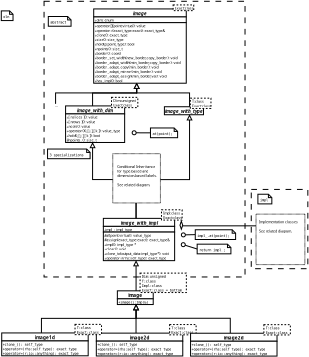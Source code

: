 <?xml version="1.0" encoding="UTF-8"?>
<dia:diagram xmlns:dia="http://www.lysator.liu.se/~alla/dia/"><dia:layer name="Background" visible="true"><dia:object type="Standard - Box" version="0" id="O0"><dia:attribute name="obj_pos"><dia:point val="18.565,26.949"/></dia:attribute><dia:attribute name="obj_bb"><dia:rectangle val="18.515,26.899;28.516,40.871"/></dia:attribute><dia:attribute name="elem_corner"><dia:point val="18.565,26.949"/></dia:attribute><dia:attribute name="elem_width"><dia:real val="9.902"/></dia:attribute><dia:attribute name="elem_height"><dia:real val="13.872"/></dia:attribute><dia:attribute name="show_background"><dia:boolean val="true"/></dia:attribute><dia:attribute name="line_style"><dia:enum val="1"/></dia:attribute></dia:object><dia:object type="Standard - Box" version="0" id="O1"><dia:attribute name="obj_pos"><dia:point val="-17.699,-5.979"/></dia:attribute><dia:attribute name="obj_bb"><dia:rectangle val="-17.749,-6.029;17.524,42.321"/></dia:attribute><dia:attribute name="elem_corner"><dia:point val="-17.699,-5.979"/></dia:attribute><dia:attribute name="elem_width"><dia:real val="35.173"/></dia:attribute><dia:attribute name="elem_height"><dia:real val="48.25"/></dia:attribute><dia:attribute name="show_background"><dia:boolean val="true"/></dia:attribute><dia:attribute name="line_style"><dia:enum val="1"/></dia:attribute></dia:object><dia:object type="UML - Class" version="0" id="O2"><dia:attribute name="obj_pos"><dia:point val="-7.32,32.013"/></dia:attribute><dia:attribute name="obj_bb"><dia:rectangle val="-7.37,30.463;7.98,39.463"/></dia:attribute><dia:attribute name="elem_corner"><dia:point val="-7.32,32.013"/></dia:attribute><dia:attribute name="elem_width"><dia:real val="13.65"/></dia:attribute><dia:attribute name="elem_height"><dia:real val="7.4"/></dia:attribute><dia:attribute name="name"><dia:string>#image_with_impl#</dia:string></dia:attribute><dia:attribute name="stereotype"><dia:string>##</dia:string></dia:attribute><dia:attribute name="comment"><dia:string>##</dia:string></dia:attribute><dia:attribute name="abstract"><dia:boolean val="true"/></dia:attribute><dia:attribute name="suppress_attributes"><dia:boolean val="false"/></dia:attribute><dia:attribute name="suppress_operations"><dia:boolean val="false"/></dia:attribute><dia:attribute name="visible_attributes"><dia:boolean val="true"/></dia:attribute><dia:attribute name="visible_operations"><dia:boolean val="true"/></dia:attribute><dia:attribute name="visible_comments"><dia:boolean val="false"/></dia:attribute><dia:attribute name="foreground_color"><dia:color val="#000000"/></dia:attribute><dia:attribute name="background_color"><dia:color val="#ffffff"/></dia:attribute><dia:attribute name="normal_font"><dia:font family="sans" style="0" name="Courier"/></dia:attribute><dia:attribute name="abstract_font"><dia:font family="sans" style="8" name="Courier"/></dia:attribute><dia:attribute name="polymorphic_font"><dia:font family="sans" style="8" name="Courier"/></dia:attribute><dia:attribute name="classname_font"><dia:font family="sans" style="80" name="Courier"/></dia:attribute><dia:attribute name="abstract_classname_font"><dia:font family="sans" style="88" name="Courier"/></dia:attribute><dia:attribute name="comment_font"><dia:font family="sans" style="8" name="Courier"/></dia:attribute><dia:attribute name="font_height"><dia:real val="0.8"/></dia:attribute><dia:attribute name="polymorphic_font_height"><dia:real val="0.8"/></dia:attribute><dia:attribute name="abstract_font_height"><dia:real val="0.8"/></dia:attribute><dia:attribute name="classname_font_height"><dia:real val="1"/></dia:attribute><dia:attribute name="abstract_classname_font_height"><dia:real val="1"/></dia:attribute><dia:attribute name="comment_font_height"><dia:real val="1"/></dia:attribute><dia:attribute name="attributes"><dia:composite type="umlattribute"><dia:attribute name="name"><dia:string>#impl_#</dia:string></dia:attribute><dia:attribute name="type"><dia:string>#impl_type#</dia:string></dia:attribute><dia:attribute name="value"><dia:string>##</dia:string></dia:attribute><dia:attribute name="comment"><dia:string>##</dia:string></dia:attribute><dia:attribute name="visibility"><dia:enum val="1"/></dia:attribute><dia:attribute name="abstract"><dia:boolean val="false"/></dia:attribute><dia:attribute name="class_scope"><dia:boolean val="false"/></dia:attribute></dia:composite></dia:attribute><dia:attribute name="operations"><dia:composite type="umloperation"><dia:attribute name="name"><dia:string>#at#</dia:string></dia:attribute><dia:attribute name="stereotype"><dia:string>##</dia:string></dia:attribute><dia:attribute name="type"><dia:string>#value_type#</dia:string></dia:attribute><dia:attribute name="visibility"><dia:enum val="2"/></dia:attribute><dia:attribute name="comment"><dia:string>##</dia:string></dia:attribute><dia:attribute name="abstract"><dia:boolean val="false"/></dia:attribute><dia:attribute name="inheritance_type"><dia:enum val="2"/></dia:attribute><dia:attribute name="query"><dia:boolean val="false"/></dia:attribute><dia:attribute name="class_scope"><dia:boolean val="false"/></dia:attribute><dia:attribute name="parameters"><dia:composite type="umlparameter"><dia:attribute name="name"><dia:string>#point#</dia:string></dia:attribute><dia:attribute name="type"><dia:string>#virtual#</dia:string></dia:attribute><dia:attribute name="value"><dia:string>##</dia:string></dia:attribute><dia:attribute name="comment"><dia:string>##</dia:string></dia:attribute><dia:attribute name="kind"><dia:enum val="0"/></dia:attribute></dia:composite></dia:attribute></dia:composite><dia:composite type="umloperation"><dia:attribute name="name"><dia:string>#assign#</dia:string></dia:attribute><dia:attribute name="stereotype"><dia:string>##</dia:string></dia:attribute><dia:attribute name="type"><dia:string>#exact_type&amp;#</dia:string></dia:attribute><dia:attribute name="visibility"><dia:enum val="2"/></dia:attribute><dia:attribute name="comment"><dia:string>##</dia:string></dia:attribute><dia:attribute name="abstract"><dia:boolean val="false"/></dia:attribute><dia:attribute name="inheritance_type"><dia:enum val="2"/></dia:attribute><dia:attribute name="query"><dia:boolean val="false"/></dia:attribute><dia:attribute name="class_scope"><dia:boolean val="false"/></dia:attribute><dia:attribute name="parameters"><dia:composite type="umlparameter"><dia:attribute name="name"><dia:string>#exact_type#</dia:string></dia:attribute><dia:attribute name="type"><dia:string>#exact#</dia:string></dia:attribute><dia:attribute name="value"><dia:string>##</dia:string></dia:attribute><dia:attribute name="comment"><dia:string>##</dia:string></dia:attribute><dia:attribute name="kind"><dia:enum val="0"/></dia:attribute></dia:composite></dia:attribute></dia:composite><dia:composite type="umloperation"><dia:attribute name="name"><dia:string>#impl#</dia:string></dia:attribute><dia:attribute name="stereotype"><dia:string>##</dia:string></dia:attribute><dia:attribute name="type"><dia:string>#impl_type *#</dia:string></dia:attribute><dia:attribute name="visibility"><dia:enum val="0"/></dia:attribute><dia:attribute name="comment"><dia:string>##</dia:string></dia:attribute><dia:attribute name="abstract"><dia:boolean val="false"/></dia:attribute><dia:attribute name="inheritance_type"><dia:enum val="2"/></dia:attribute><dia:attribute name="query"><dia:boolean val="false"/></dia:attribute><dia:attribute name="class_scope"><dia:boolean val="false"/></dia:attribute><dia:attribute name="parameters"/></dia:composite><dia:composite type="umloperation"><dia:attribute name="name"><dia:string>#clear#</dia:string></dia:attribute><dia:attribute name="stereotype"><dia:string>##</dia:string></dia:attribute><dia:attribute name="type"><dia:string>#void#</dia:string></dia:attribute><dia:attribute name="visibility"><dia:enum val="0"/></dia:attribute><dia:attribute name="comment"><dia:string>##</dia:string></dia:attribute><dia:attribute name="abstract"><dia:boolean val="false"/></dia:attribute><dia:attribute name="inheritance_type"><dia:enum val="2"/></dia:attribute><dia:attribute name="query"><dia:boolean val="false"/></dia:attribute><dia:attribute name="class_scope"><dia:boolean val="false"/></dia:attribute><dia:attribute name="parameters"/></dia:composite><dia:composite type="umloperation"><dia:attribute name="name"><dia:string>#clone_to#</dia:string></dia:attribute><dia:attribute name="stereotype"><dia:string>##</dia:string></dia:attribute><dia:attribute name="type"><dia:string>#void#</dia:string></dia:attribute><dia:attribute name="visibility"><dia:enum val="0"/></dia:attribute><dia:attribute name="comment"><dia:string>##</dia:string></dia:attribute><dia:attribute name="abstract"><dia:boolean val="false"/></dia:attribute><dia:attribute name="inheritance_type"><dia:enum val="2"/></dia:attribute><dia:attribute name="query"><dia:boolean val="false"/></dia:attribute><dia:attribute name="class_scope"><dia:boolean val="false"/></dia:attribute><dia:attribute name="parameters"><dia:composite type="umlparameter"><dia:attribute name="name"><dia:string>#output_data#</dia:string></dia:attribute><dia:attribute name="type"><dia:string>#impl_type*#</dia:string></dia:attribute><dia:attribute name="value"><dia:string>##</dia:string></dia:attribute><dia:attribute name="comment"><dia:string>##</dia:string></dia:attribute><dia:attribute name="kind"><dia:enum val="0"/></dia:attribute></dia:composite></dia:attribute></dia:composite><dia:composite type="umloperation"><dia:attribute name="name"><dia:string>#operator=#</dia:string></dia:attribute><dia:attribute name="stereotype"><dia:string>##</dia:string></dia:attribute><dia:attribute name="type"><dia:string>#exact_type#</dia:string></dia:attribute><dia:attribute name="visibility"><dia:enum val="0"/></dia:attribute><dia:attribute name="comment"><dia:string>##</dia:string></dia:attribute><dia:attribute name="abstract"><dia:boolean val="false"/></dia:attribute><dia:attribute name="inheritance_type"><dia:enum val="2"/></dia:attribute><dia:attribute name="query"><dia:boolean val="false"/></dia:attribute><dia:attribute name="class_scope"><dia:boolean val="false"/></dia:attribute><dia:attribute name="parameters"><dia:composite type="umlparameter"><dia:attribute name="name"><dia:string>#rhs#</dia:string></dia:attribute><dia:attribute name="type"><dia:string>#self_type#</dia:string></dia:attribute><dia:attribute name="value"><dia:string>##</dia:string></dia:attribute><dia:attribute name="comment"><dia:string>##</dia:string></dia:attribute><dia:attribute name="kind"><dia:enum val="0"/></dia:attribute></dia:composite></dia:attribute></dia:composite></dia:attribute><dia:attribute name="template"><dia:boolean val="true"/></dia:attribute><dia:attribute name="templates"><dia:composite type="umlformalparameter"><dia:attribute name="name"><dia:string>#Impl#</dia:string></dia:attribute><dia:attribute name="type"><dia:string>#class#</dia:string></dia:attribute></dia:composite><dia:composite type="umlformalparameter"><dia:attribute name="name"><dia:string>#Exact#</dia:string></dia:attribute><dia:attribute name="type"><dia:string>#class#</dia:string></dia:attribute></dia:composite></dia:attribute></dia:object><dia:object type="UML - Class" version="0" id="O3"><dia:attribute name="obj_pos"><dia:point val="-13.931,12.332"/></dia:attribute><dia:attribute name="obj_bb"><dia:rectangle val="-13.981,10.782;0.169,18.782"/></dia:attribute><dia:attribute name="elem_corner"><dia:point val="-13.931,12.332"/></dia:attribute><dia:attribute name="elem_width"><dia:real val="11.65"/></dia:attribute><dia:attribute name="elem_height"><dia:real val="6.4"/></dia:attribute><dia:attribute name="name"><dia:string>#image_with_dim#</dia:string></dia:attribute><dia:attribute name="stereotype"><dia:string>##</dia:string></dia:attribute><dia:attribute name="comment"><dia:string>##</dia:string></dia:attribute><dia:attribute name="abstract"><dia:boolean val="true"/></dia:attribute><dia:attribute name="suppress_attributes"><dia:boolean val="false"/></dia:attribute><dia:attribute name="suppress_operations"><dia:boolean val="false"/></dia:attribute><dia:attribute name="visible_attributes"><dia:boolean val="false"/></dia:attribute><dia:attribute name="visible_operations"><dia:boolean val="true"/></dia:attribute><dia:attribute name="visible_comments"><dia:boolean val="false"/></dia:attribute><dia:attribute name="foreground_color"><dia:color val="#000000"/></dia:attribute><dia:attribute name="background_color"><dia:color val="#ffffff"/></dia:attribute><dia:attribute name="normal_font"><dia:font family="sans" style="0" name="Courier"/></dia:attribute><dia:attribute name="abstract_font"><dia:font family="sans" style="0" name="Courier"/></dia:attribute><dia:attribute name="polymorphic_font"><dia:font family="sans" style="0" name="Courier"/></dia:attribute><dia:attribute name="classname_font"><dia:font family="sans" style="80" name="Courier"/></dia:attribute><dia:attribute name="abstract_classname_font"><dia:font family="sans" style="88" name="Courier"/></dia:attribute><dia:attribute name="comment_font"><dia:font family="sans" style="8" name="Courier"/></dia:attribute><dia:attribute name="font_height"><dia:real val="0.8"/></dia:attribute><dia:attribute name="polymorphic_font_height"><dia:real val="0.8"/></dia:attribute><dia:attribute name="abstract_font_height"><dia:real val="0.8"/></dia:attribute><dia:attribute name="classname_font_height"><dia:real val="1"/></dia:attribute><dia:attribute name="abstract_classname_font_height"><dia:real val="1"/></dia:attribute><dia:attribute name="comment_font_height"><dia:real val="1"/></dia:attribute><dia:attribute name="attributes"/><dia:attribute name="operations"><dia:composite type="umloperation"><dia:attribute name="name"><dia:string>#[ nslices ]#</dia:string></dia:attribute><dia:attribute name="stereotype"><dia:string>##</dia:string></dia:attribute><dia:attribute name="type"><dia:string>#value#</dia:string></dia:attribute><dia:attribute name="visibility"><dia:enum val="0"/></dia:attribute><dia:attribute name="comment"><dia:string>##</dia:string></dia:attribute><dia:attribute name="abstract"><dia:boolean val="false"/></dia:attribute><dia:attribute name="inheritance_type"><dia:enum val="2"/></dia:attribute><dia:attribute name="query"><dia:boolean val="false"/></dia:attribute><dia:attribute name="class_scope"><dia:boolean val="false"/></dia:attribute><dia:attribute name="parameters"/></dia:composite><dia:composite type="umloperation"><dia:attribute name="name"><dia:string>#[ nrows ]#</dia:string></dia:attribute><dia:attribute name="stereotype"><dia:string>##</dia:string></dia:attribute><dia:attribute name="type"><dia:string>#value#</dia:string></dia:attribute><dia:attribute name="visibility"><dia:enum val="0"/></dia:attribute><dia:attribute name="comment"><dia:string>##</dia:string></dia:attribute><dia:attribute name="abstract"><dia:boolean val="false"/></dia:attribute><dia:attribute name="inheritance_type"><dia:enum val="2"/></dia:attribute><dia:attribute name="query"><dia:boolean val="false"/></dia:attribute><dia:attribute name="class_scope"><dia:boolean val="false"/></dia:attribute><dia:attribute name="parameters"/></dia:composite><dia:composite type="umloperation"><dia:attribute name="name"><dia:string>#ncols#</dia:string></dia:attribute><dia:attribute name="stereotype"><dia:string>##</dia:string></dia:attribute><dia:attribute name="type"><dia:string>#value#</dia:string></dia:attribute><dia:attribute name="visibility"><dia:enum val="0"/></dia:attribute><dia:attribute name="comment"><dia:string>##</dia:string></dia:attribute><dia:attribute name="abstract"><dia:boolean val="false"/></dia:attribute><dia:attribute name="inheritance_type"><dia:enum val="2"/></dia:attribute><dia:attribute name="query"><dia:boolean val="false"/></dia:attribute><dia:attribute name="class_scope"><dia:boolean val="false"/></dia:attribute><dia:attribute name="parameters"/></dia:composite><dia:composite type="umloperation"><dia:attribute name="name"><dia:string>#operator()#</dia:string></dia:attribute><dia:attribute name="stereotype"><dia:string>##</dia:string></dia:attribute><dia:attribute name="type"><dia:string>#value_type#</dia:string></dia:attribute><dia:attribute name="visibility"><dia:enum val="0"/></dia:attribute><dia:attribute name="comment"><dia:string>##</dia:string></dia:attribute><dia:attribute name="abstract"><dia:boolean val="false"/></dia:attribute><dia:attribute name="inheritance_type"><dia:enum val="2"/></dia:attribute><dia:attribute name="query"><dia:boolean val="false"/></dia:attribute><dia:attribute name="class_scope"><dia:boolean val="false"/></dia:attribute><dia:attribute name="parameters"><dia:composite type="umlparameter"><dia:attribute name="name"><dia:string>#i#</dia:string></dia:attribute><dia:attribute name="type"><dia:string>##</dia:string></dia:attribute><dia:attribute name="value"><dia:string>##</dia:string></dia:attribute><dia:attribute name="comment"><dia:string>##</dia:string></dia:attribute><dia:attribute name="kind"><dia:enum val="0"/></dia:attribute></dia:composite><dia:composite type="umlparameter"><dia:attribute name="name"><dia:string>#[ j ]#</dia:string></dia:attribute><dia:attribute name="type"><dia:string>##</dia:string></dia:attribute><dia:attribute name="value"><dia:string>##</dia:string></dia:attribute><dia:attribute name="comment"><dia:string>##</dia:string></dia:attribute><dia:attribute name="kind"><dia:enum val="0"/></dia:attribute></dia:composite><dia:composite type="umlparameter"><dia:attribute name="name"><dia:string>#[ k ]#</dia:string></dia:attribute><dia:attribute name="type"><dia:string>##</dia:string></dia:attribute><dia:attribute name="value"><dia:string>##</dia:string></dia:attribute><dia:attribute name="comment"><dia:string>##</dia:string></dia:attribute><dia:attribute name="kind"><dia:enum val="0"/></dia:attribute></dia:composite></dia:attribute></dia:composite><dia:composite type="umloperation"><dia:attribute name="name"><dia:string>#hold#</dia:string></dia:attribute><dia:attribute name="stereotype"><dia:string>##</dia:string></dia:attribute><dia:attribute name="type"><dia:string>#bool#</dia:string></dia:attribute><dia:attribute name="visibility"><dia:enum val="0"/></dia:attribute><dia:attribute name="comment"><dia:string>##</dia:string></dia:attribute><dia:attribute name="abstract"><dia:boolean val="false"/></dia:attribute><dia:attribute name="inheritance_type"><dia:enum val="2"/></dia:attribute><dia:attribute name="query"><dia:boolean val="false"/></dia:attribute><dia:attribute name="class_scope"><dia:boolean val="false"/></dia:attribute><dia:attribute name="parameters"><dia:composite type="umlparameter"><dia:attribute name="name"><dia:string>#i#</dia:string></dia:attribute><dia:attribute name="type"><dia:string>##</dia:string></dia:attribute><dia:attribute name="value"><dia:string>##</dia:string></dia:attribute><dia:attribute name="comment"><dia:string>##</dia:string></dia:attribute><dia:attribute name="kind"><dia:enum val="0"/></dia:attribute></dia:composite><dia:composite type="umlparameter"><dia:attribute name="name"><dia:string>#[ j ]#</dia:string></dia:attribute><dia:attribute name="type"><dia:string>##</dia:string></dia:attribute><dia:attribute name="value"><dia:string>##</dia:string></dia:attribute><dia:attribute name="comment"><dia:string>##</dia:string></dia:attribute><dia:attribute name="kind"><dia:enum val="0"/></dia:attribute></dia:composite><dia:composite type="umlparameter"><dia:attribute name="name"><dia:string>#[ k ]#</dia:string></dia:attribute><dia:attribute name="type"><dia:string>##</dia:string></dia:attribute><dia:attribute name="value"><dia:string>##</dia:string></dia:attribute><dia:attribute name="comment"><dia:string>##</dia:string></dia:attribute><dia:attribute name="kind"><dia:enum val="0"/></dia:attribute></dia:composite></dia:attribute></dia:composite><dia:composite type="umloperation"><dia:attribute name="name"><dia:string>#npoints_#</dia:string></dia:attribute><dia:attribute name="stereotype"><dia:string>##</dia:string></dia:attribute><dia:attribute name="type"><dia:string>#size_t#</dia:string></dia:attribute><dia:attribute name="visibility"><dia:enum val="2"/></dia:attribute><dia:attribute name="comment"><dia:string>##</dia:string></dia:attribute><dia:attribute name="abstract"><dia:boolean val="false"/></dia:attribute><dia:attribute name="inheritance_type"><dia:enum val="2"/></dia:attribute><dia:attribute name="query"><dia:boolean val="false"/></dia:attribute><dia:attribute name="class_scope"><dia:boolean val="false"/></dia:attribute><dia:attribute name="parameters"/></dia:composite></dia:attribute><dia:attribute name="template"><dia:boolean val="true"/></dia:attribute><dia:attribute name="templates"><dia:composite type="umlformalparameter"><dia:attribute name="name"><dia:string>#Dim#</dia:string></dia:attribute><dia:attribute name="type"><dia:string>#unsigned#</dia:string></dia:attribute></dia:composite><dia:composite type="umlformalparameter"><dia:attribute name="name"><dia:string>#Exact#</dia:string></dia:attribute><dia:attribute name="type"><dia:string>#class#</dia:string></dia:attribute></dia:composite></dia:attribute></dia:object><dia:object type="UML - Association" version="0" id="O4"><dia:attribute name="obj_pos"><dia:point val="20.863,33.501"/></dia:attribute><dia:attribute name="obj_bb"><dia:rectangle val="5.58,30.913;20.913,34.663"/></dia:attribute><dia:attribute name="orth_points"><dia:point val="20.863,33.501"/><dia:point val="20.863,33.321"/><dia:point val="6.33,33.321"/><dia:point val="6.33,33.913"/></dia:attribute><dia:attribute name="orth_orient"><dia:enum val="1"/><dia:enum val="0"/><dia:enum val="1"/></dia:attribute><dia:attribute name="name"><dia:string>##</dia:string></dia:attribute><dia:attribute name="direction"><dia:enum val="0"/></dia:attribute><dia:attribute name="ends"><dia:composite><dia:attribute name="role"><dia:string>##</dia:string></dia:attribute><dia:attribute name="multiplicity"><dia:string>##</dia:string></dia:attribute><dia:attribute name="arrow"><dia:boolean val="false"/></dia:attribute><dia:attribute name="aggregate"><dia:enum val="0"/></dia:attribute></dia:composite><dia:composite><dia:attribute name="role"><dia:string>##</dia:string></dia:attribute><dia:attribute name="multiplicity"><dia:string>##</dia:string></dia:attribute><dia:attribute name="arrow"><dia:boolean val="false"/></dia:attribute><dia:attribute name="aggregate"><dia:enum val="1"/></dia:attribute></dia:composite></dia:attribute><dia:connections><dia:connection handle="1" to="O2" connection="9"/></dia:connections></dia:object><dia:object type="UML - Generalization" version="0" id="O5"><dia:attribute name="obj_pos"><dia:point val="-1.485,8.359"/></dia:attribute><dia:attribute name="obj_bb"><dia:rectangle val="-9.256,8.309;-0.635,12.382"/></dia:attribute><dia:attribute name="orth_points"><dia:point val="-1.485,8.359"/><dia:point val="-1.485,10.071"/><dia:point val="-9.206,10.071"/><dia:point val="-9.206,12.332"/></dia:attribute><dia:attribute name="orth_orient"><dia:enum val="1"/><dia:enum val="0"/><dia:enum val="1"/></dia:attribute><dia:attribute name="name"><dia:string>##</dia:string></dia:attribute><dia:attribute name="stereotype"><dia:string>##</dia:string></dia:attribute><dia:connections><dia:connection handle="0" to="O15" connection="6"/><dia:connection handle="1" to="O3" connection="1"/></dia:connections></dia:object><dia:object type="UML - Implements" version="0" id="O6"><dia:attribute name="obj_pos"><dia:point val="8.766,34.859"/></dia:attribute><dia:attribute name="obj_bb"><dia:rectangle val="6.03,34.313;8.817,35.314"/></dia:attribute><dia:attribute name="conn_endpoints"><dia:point val="8.766,34.859"/><dia:point val="6.33,34.913"/></dia:attribute><dia:attribute name="text"><dia:string>##</dia:string></dia:attribute><dia:attribute name="text_pos"><dia:point val="6.03,34.913"/></dia:attribute><dia:attribute name="diameter"><dia:real val="0.7"/></dia:attribute><dia:connections><dia:connection handle="0" to="O7" connection="3"/><dia:connection handle="1" to="O2" connection="11"/></dia:connections></dia:object><dia:object type="UML - Note" version="0" id="O7"><dia:attribute name="obj_pos"><dia:point val="8.766,34.009"/></dia:attribute><dia:attribute name="obj_bb"><dia:rectangle val="8.716,33.959;15.316,35.759"/></dia:attribute><dia:attribute name="elem_corner"><dia:point val="8.766,34.009"/></dia:attribute><dia:attribute name="elem_width"><dia:real val="6.5"/></dia:attribute><dia:attribute name="elem_height"><dia:real val="1.7"/></dia:attribute><dia:attribute name="text"><dia:composite type="text"><dia:attribute name="string"><dia:string>#impl_.at(point);#</dia:string></dia:attribute><dia:attribute name="font"><dia:font family="monospace" style="0" name="Courier"/></dia:attribute><dia:attribute name="height"><dia:real val="0.8"/></dia:attribute><dia:attribute name="pos"><dia:point val="9.116,35.259"/></dia:attribute><dia:attribute name="color"><dia:color val="#000000"/></dia:attribute><dia:attribute name="alignment"><dia:enum val="0"/></dia:attribute></dia:composite></dia:attribute></dia:object><dia:object type="UML - Implements" version="0" id="O8"><dia:attribute name="obj_pos"><dia:point val="9.098,37.375"/></dia:attribute><dia:attribute name="obj_bb"><dia:rectangle val="6.163,35.613;9.161,37.438"/></dia:attribute><dia:attribute name="conn_endpoints"><dia:point val="9.098,37.375"/><dia:point val="6.33,36.513"/></dia:attribute><dia:attribute name="text"><dia:string>##</dia:string></dia:attribute><dia:attribute name="text_pos"><dia:point val="6.33,36.213"/></dia:attribute><dia:attribute name="diameter"><dia:real val="0.7"/></dia:attribute><dia:connections><dia:connection handle="0" to="O9" connection="3"/><dia:connection handle="1" to="O2" connection="15"/></dia:connections></dia:object><dia:object type="UML - Note" version="0" id="O9"><dia:attribute name="obj_pos"><dia:point val="9.098,36.525"/></dia:attribute><dia:attribute name="obj_bb"><dia:rectangle val="9.048,36.475;14.598,38.275"/></dia:attribute><dia:attribute name="elem_corner"><dia:point val="9.098,36.525"/></dia:attribute><dia:attribute name="elem_width"><dia:real val="5.45"/></dia:attribute><dia:attribute name="elem_height"><dia:real val="1.7"/></dia:attribute><dia:attribute name="text"><dia:composite type="text"><dia:attribute name="string"><dia:string>#return impl_;#</dia:string></dia:attribute><dia:attribute name="font"><dia:font family="monospace" style="0" name="Courier"/></dia:attribute><dia:attribute name="height"><dia:real val="0.8"/></dia:attribute><dia:attribute name="pos"><dia:point val="9.448,37.775"/></dia:attribute><dia:attribute name="color"><dia:color val="#000000"/></dia:attribute><dia:attribute name="alignment"><dia:enum val="0"/></dia:attribute></dia:composite></dia:attribute></dia:object><dia:object type="UML - Note" version="0" id="O10"><dia:attribute name="obj_pos"><dia:point val="-16.954,-3.317"/></dia:attribute><dia:attribute name="obj_bb"><dia:rectangle val="-17.004,-3.367;-13.204,-1.567"/></dia:attribute><dia:attribute name="elem_corner"><dia:point val="-16.954,-3.317"/></dia:attribute><dia:attribute name="elem_width"><dia:real val="3.7"/></dia:attribute><dia:attribute name="elem_height"><dia:real val="1.7"/></dia:attribute><dia:attribute name="text"><dia:composite type="text"><dia:attribute name="string"><dia:string>#abstract#</dia:string></dia:attribute><dia:attribute name="font"><dia:font family="monospace" style="0" name="Courier"/></dia:attribute><dia:attribute name="height"><dia:real val="0.8"/></dia:attribute><dia:attribute name="pos"><dia:point val="-16.604,-2.067"/></dia:attribute><dia:attribute name="color"><dia:color val="#000000"/></dia:attribute><dia:attribute name="alignment"><dia:enum val="0"/></dia:attribute></dia:composite></dia:attribute></dia:object><dia:object type="UML - Note" version="0" id="O11"><dia:attribute name="obj_pos"><dia:point val="-25.184,-4.301"/></dia:attribute><dia:attribute name="obj_bb"><dia:rectangle val="-25.234,-4.351;-23.184,-2.551"/></dia:attribute><dia:attribute name="elem_corner"><dia:point val="-25.184,-4.301"/></dia:attribute><dia:attribute name="elem_width"><dia:real val="1.95"/></dia:attribute><dia:attribute name="elem_height"><dia:real val="1.7"/></dia:attribute><dia:attribute name="text"><dia:composite type="text"><dia:attribute name="string"><dia:string>#oln#</dia:string></dia:attribute><dia:attribute name="font"><dia:font family="monospace" style="0" name="Courier"/></dia:attribute><dia:attribute name="height"><dia:real val="0.8"/></dia:attribute><dia:attribute name="pos"><dia:point val="-24.834,-3.051"/></dia:attribute><dia:attribute name="color"><dia:color val="#000000"/></dia:attribute><dia:attribute name="alignment"><dia:enum val="0"/></dia:attribute></dia:composite></dia:attribute></dia:object><dia:object type="UML - Note" version="0" id="O12"><dia:attribute name="obj_pos"><dia:point val="19.727,27.785"/></dia:attribute><dia:attribute name="obj_bb"><dia:rectangle val="19.677,27.735;22.077,29.535"/></dia:attribute><dia:attribute name="elem_corner"><dia:point val="19.727,27.785"/></dia:attribute><dia:attribute name="elem_width"><dia:real val="2.3"/></dia:attribute><dia:attribute name="elem_height"><dia:real val="1.7"/></dia:attribute><dia:attribute name="text"><dia:composite type="text"><dia:attribute name="string"><dia:string>#impl#</dia:string></dia:attribute><dia:attribute name="font"><dia:font family="monospace" style="0" name="Courier"/></dia:attribute><dia:attribute name="height"><dia:real val="0.8"/></dia:attribute><dia:attribute name="pos"><dia:point val="20.077,29.035"/></dia:attribute><dia:attribute name="color"><dia:color val="#000000"/></dia:attribute><dia:attribute name="alignment"><dia:enum val="0"/></dia:attribute></dia:composite></dia:attribute></dia:object><dia:object type="UML - Generalization" version="0" id="O13"><dia:attribute name="obj_pos"><dia:point val="-1.485,8.359"/></dia:attribute><dia:attribute name="obj_bb"><dia:rectangle val="-15.732,8.309;-0.635,12.021"/></dia:attribute><dia:attribute name="orth_points"><dia:point val="-1.485,8.359"/><dia:point val="-1.485,10.059"/><dia:point val="-15.682,10.059"/><dia:point val="-15.682,11.971"/></dia:attribute><dia:attribute name="orth_orient"><dia:enum val="1"/><dia:enum val="0"/><dia:enum val="1"/></dia:attribute><dia:attribute name="name"><dia:string>##</dia:string></dia:attribute><dia:attribute name="stereotype"><dia:string>##</dia:string></dia:attribute><dia:connections><dia:connection handle="0" to="O15" connection="6"/></dia:connections></dia:object><dia:object type="Standard - Text" version="0" id="O14"><dia:attribute name="obj_pos"><dia:point val="-15.732,12.521"/></dia:attribute><dia:attribute name="obj_bb"><dia:rectangle val="-15.732,11.821;-15.133,12.821"/></dia:attribute><dia:attribute name="text"><dia:composite type="text"><dia:attribute name="string"><dia:string>#...#</dia:string></dia:attribute><dia:attribute name="font"><dia:font family="sans" style="0" name="Courier"/></dia:attribute><dia:attribute name="height"><dia:real val="0.8"/></dia:attribute><dia:attribute name="pos"><dia:point val="-15.732,12.521"/></dia:attribute><dia:attribute name="color"><dia:color val="#000000"/></dia:attribute><dia:attribute name="alignment"><dia:enum val="0"/></dia:attribute></dia:composite></dia:attribute></dia:object><dia:object type="UML - Class" version="0" id="O15"><dia:attribute name="obj_pos"><dia:point val="-9.01,-4.641"/></dia:attribute><dia:attribute name="obj_bb"><dia:rectangle val="-9.06,-5.391;10.09,8.409"/></dia:attribute><dia:attribute name="elem_corner"><dia:point val="-9.01,-4.641"/></dia:attribute><dia:attribute name="elem_width"><dia:real val="17.45"/></dia:attribute><dia:attribute name="elem_height"><dia:real val="13"/></dia:attribute><dia:attribute name="name"><dia:string>#image#</dia:string></dia:attribute><dia:attribute name="stereotype"><dia:string>##</dia:string></dia:attribute><dia:attribute name="comment"><dia:string>##</dia:string></dia:attribute><dia:attribute name="abstract"><dia:boolean val="true"/></dia:attribute><dia:attribute name="suppress_attributes"><dia:boolean val="false"/></dia:attribute><dia:attribute name="suppress_operations"><dia:boolean val="false"/></dia:attribute><dia:attribute name="visible_attributes"><dia:boolean val="true"/></dia:attribute><dia:attribute name="visible_operations"><dia:boolean val="true"/></dia:attribute><dia:attribute name="visible_comments"><dia:boolean val="false"/></dia:attribute><dia:attribute name="foreground_color"><dia:color val="#000000"/></dia:attribute><dia:attribute name="background_color"><dia:color val="#ffffff"/></dia:attribute><dia:attribute name="normal_font"><dia:font family="sans" style="0" name="Courier"/></dia:attribute><dia:attribute name="abstract_font"><dia:font family="sans" style="8" name="Courier"/></dia:attribute><dia:attribute name="polymorphic_font"><dia:font family="sans" style="8" name="Courier"/></dia:attribute><dia:attribute name="classname_font"><dia:font family="sans" style="80" name="Courier"/></dia:attribute><dia:attribute name="abstract_classname_font"><dia:font family="sans" style="88" name="Courier"/></dia:attribute><dia:attribute name="comment_font"><dia:font family="sans" style="8" name="Courier"/></dia:attribute><dia:attribute name="font_height"><dia:real val="0.8"/></dia:attribute><dia:attribute name="polymorphic_font_height"><dia:real val="0.8"/></dia:attribute><dia:attribute name="abstract_font_height"><dia:real val="0.8"/></dia:attribute><dia:attribute name="classname_font_height"><dia:real val="1"/></dia:attribute><dia:attribute name="abstract_classname_font_height"><dia:real val="1"/></dia:attribute><dia:attribute name="comment_font_height"><dia:real val="1"/></dia:attribute><dia:attribute name="attributes"><dia:composite type="umlattribute"><dia:attribute name="name"><dia:string>#dim#</dia:string></dia:attribute><dia:attribute name="type"><dia:string>#enum#</dia:string></dia:attribute><dia:attribute name="value"><dia:string>##</dia:string></dia:attribute><dia:attribute name="comment"><dia:string>##</dia:string></dia:attribute><dia:attribute name="visibility"><dia:enum val="0"/></dia:attribute><dia:attribute name="abstract"><dia:boolean val="false"/></dia:attribute><dia:attribute name="class_scope"><dia:boolean val="false"/></dia:attribute></dia:composite></dia:attribute><dia:attribute name="operations"><dia:composite type="umloperation"><dia:attribute name="name"><dia:string>#operator[]#</dia:string></dia:attribute><dia:attribute name="stereotype"><dia:string>##</dia:string></dia:attribute><dia:attribute name="type"><dia:string>#value#</dia:string></dia:attribute><dia:attribute name="visibility"><dia:enum val="0"/></dia:attribute><dia:attribute name="comment"><dia:string>##</dia:string></dia:attribute><dia:attribute name="abstract"><dia:boolean val="false"/></dia:attribute><dia:attribute name="inheritance_type"><dia:enum val="2"/></dia:attribute><dia:attribute name="query"><dia:boolean val="false"/></dia:attribute><dia:attribute name="class_scope"><dia:boolean val="false"/></dia:attribute><dia:attribute name="parameters"><dia:composite type="umlparameter"><dia:attribute name="name"><dia:string>#point#</dia:string></dia:attribute><dia:attribute name="type"><dia:string>#virtual#</dia:string></dia:attribute><dia:attribute name="value"><dia:string>##</dia:string></dia:attribute><dia:attribute name="comment"><dia:string>##</dia:string></dia:attribute><dia:attribute name="kind"><dia:enum val="0"/></dia:attribute></dia:composite></dia:attribute></dia:composite><dia:composite type="umloperation"><dia:attribute name="name"><dia:string>#operator=#</dia:string></dia:attribute><dia:attribute name="stereotype"><dia:string>##</dia:string></dia:attribute><dia:attribute name="type"><dia:string>#exact_type&amp;#</dia:string></dia:attribute><dia:attribute name="visibility"><dia:enum val="0"/></dia:attribute><dia:attribute name="comment"><dia:string>##</dia:string></dia:attribute><dia:attribute name="abstract"><dia:boolean val="false"/></dia:attribute><dia:attribute name="inheritance_type"><dia:enum val="2"/></dia:attribute><dia:attribute name="query"><dia:boolean val="false"/></dia:attribute><dia:attribute name="class_scope"><dia:boolean val="false"/></dia:attribute><dia:attribute name="parameters"><dia:composite type="umlparameter"><dia:attribute name="name"><dia:string>#exact_type#</dia:string></dia:attribute><dia:attribute name="type"><dia:string>#exact#</dia:string></dia:attribute><dia:attribute name="value"><dia:string>##</dia:string></dia:attribute><dia:attribute name="comment"><dia:string>##</dia:string></dia:attribute><dia:attribute name="kind"><dia:enum val="0"/></dia:attribute></dia:composite></dia:attribute></dia:composite><dia:composite type="umloperation"><dia:attribute name="name"><dia:string>#clone#</dia:string></dia:attribute><dia:attribute name="stereotype"><dia:string>##</dia:string></dia:attribute><dia:attribute name="type"><dia:string>#exact_type#</dia:string></dia:attribute><dia:attribute name="visibility"><dia:enum val="0"/></dia:attribute><dia:attribute name="comment"><dia:string>##</dia:string></dia:attribute><dia:attribute name="abstract"><dia:boolean val="false"/></dia:attribute><dia:attribute name="inheritance_type"><dia:enum val="2"/></dia:attribute><dia:attribute name="query"><dia:boolean val="false"/></dia:attribute><dia:attribute name="class_scope"><dia:boolean val="false"/></dia:attribute><dia:attribute name="parameters"/></dia:composite><dia:composite type="umloperation"><dia:attribute name="name"><dia:string>#size#</dia:string></dia:attribute><dia:attribute name="stereotype"><dia:string>##</dia:string></dia:attribute><dia:attribute name="type"><dia:string>#size_type#</dia:string></dia:attribute><dia:attribute name="visibility"><dia:enum val="0"/></dia:attribute><dia:attribute name="comment"><dia:string>##</dia:string></dia:attribute><dia:attribute name="abstract"><dia:boolean val="false"/></dia:attribute><dia:attribute name="inheritance_type"><dia:enum val="2"/></dia:attribute><dia:attribute name="query"><dia:boolean val="false"/></dia:attribute><dia:attribute name="class_scope"><dia:boolean val="false"/></dia:attribute><dia:attribute name="parameters"/></dia:composite><dia:composite type="umloperation"><dia:attribute name="name"><dia:string>#hold#</dia:string></dia:attribute><dia:attribute name="stereotype"><dia:string>##</dia:string></dia:attribute><dia:attribute name="type"><dia:string>#bool#</dia:string></dia:attribute><dia:attribute name="visibility"><dia:enum val="0"/></dia:attribute><dia:attribute name="comment"><dia:string>##</dia:string></dia:attribute><dia:attribute name="abstract"><dia:boolean val="false"/></dia:attribute><dia:attribute name="inheritance_type"><dia:enum val="2"/></dia:attribute><dia:attribute name="query"><dia:boolean val="false"/></dia:attribute><dia:attribute name="class_scope"><dia:boolean val="false"/></dia:attribute><dia:attribute name="parameters"><dia:composite type="umlparameter"><dia:attribute name="name"><dia:string>#p#</dia:string></dia:attribute><dia:attribute name="type"><dia:string>#point_type#</dia:string></dia:attribute><dia:attribute name="value"><dia:string>##</dia:string></dia:attribute><dia:attribute name="comment"><dia:string>##</dia:string></dia:attribute><dia:attribute name="kind"><dia:enum val="0"/></dia:attribute></dia:composite></dia:attribute></dia:composite><dia:composite type="umloperation"><dia:attribute name="name"><dia:string>#npoints#</dia:string></dia:attribute><dia:attribute name="stereotype"><dia:string>##</dia:string></dia:attribute><dia:attribute name="type"><dia:string>#size_t#</dia:string></dia:attribute><dia:attribute name="visibility"><dia:enum val="0"/></dia:attribute><dia:attribute name="comment"><dia:string>##</dia:string></dia:attribute><dia:attribute name="abstract"><dia:boolean val="false"/></dia:attribute><dia:attribute name="inheritance_type"><dia:enum val="2"/></dia:attribute><dia:attribute name="query"><dia:boolean val="false"/></dia:attribute><dia:attribute name="class_scope"><dia:boolean val="false"/></dia:attribute><dia:attribute name="parameters"/></dia:composite><dia:composite type="umloperation"><dia:attribute name="name"><dia:string>#border#</dia:string></dia:attribute><dia:attribute name="stereotype"><dia:string>##</dia:string></dia:attribute><dia:attribute name="type"><dia:string>#coord#</dia:string></dia:attribute><dia:attribute name="visibility"><dia:enum val="0"/></dia:attribute><dia:attribute name="comment"><dia:string>##</dia:string></dia:attribute><dia:attribute name="abstract"><dia:boolean val="false"/></dia:attribute><dia:attribute name="inheritance_type"><dia:enum val="2"/></dia:attribute><dia:attribute name="query"><dia:boolean val="false"/></dia:attribute><dia:attribute name="class_scope"><dia:boolean val="false"/></dia:attribute><dia:attribute name="parameters"/></dia:composite><dia:composite type="umloperation"><dia:attribute name="name"><dia:string>#border_set_width#</dia:string></dia:attribute><dia:attribute name="stereotype"><dia:string>##</dia:string></dia:attribute><dia:attribute name="type"><dia:string>#void#</dia:string></dia:attribute><dia:attribute name="visibility"><dia:enum val="0"/></dia:attribute><dia:attribute name="comment"><dia:string>##</dia:string></dia:attribute><dia:attribute name="abstract"><dia:boolean val="false"/></dia:attribute><dia:attribute name="inheritance_type"><dia:enum val="2"/></dia:attribute><dia:attribute name="query"><dia:boolean val="false"/></dia:attribute><dia:attribute name="class_scope"><dia:boolean val="false"/></dia:attribute><dia:attribute name="parameters"><dia:composite type="umlparameter"><dia:attribute name="name"><dia:string>#new_border#</dia:string></dia:attribute><dia:attribute name="type"><dia:string>##</dia:string></dia:attribute><dia:attribute name="value"><dia:string>##</dia:string></dia:attribute><dia:attribute name="comment"><dia:string>##</dia:string></dia:attribute><dia:attribute name="kind"><dia:enum val="0"/></dia:attribute></dia:composite><dia:composite type="umlparameter"><dia:attribute name="name"><dia:string>#copy_border#</dia:string></dia:attribute><dia:attribute name="type"><dia:string>##</dia:string></dia:attribute><dia:attribute name="value"><dia:string>##</dia:string></dia:attribute><dia:attribute name="comment"><dia:string>##</dia:string></dia:attribute><dia:attribute name="kind"><dia:enum val="0"/></dia:attribute></dia:composite></dia:attribute></dia:composite><dia:composite type="umloperation"><dia:attribute name="name"><dia:string>#border_adapt_width#</dia:string></dia:attribute><dia:attribute name="stereotype"><dia:string>##</dia:string></dia:attribute><dia:attribute name="type"><dia:string>#void#</dia:string></dia:attribute><dia:attribute name="visibility"><dia:enum val="0"/></dia:attribute><dia:attribute name="comment"><dia:string>##</dia:string></dia:attribute><dia:attribute name="abstract"><dia:boolean val="false"/></dia:attribute><dia:attribute name="inheritance_type"><dia:enum val="2"/></dia:attribute><dia:attribute name="query"><dia:boolean val="false"/></dia:attribute><dia:attribute name="class_scope"><dia:boolean val="false"/></dia:attribute><dia:attribute name="parameters"><dia:composite type="umlparameter"><dia:attribute name="name"><dia:string>#min_border#</dia:string></dia:attribute><dia:attribute name="type"><dia:string>##</dia:string></dia:attribute><dia:attribute name="value"><dia:string>##</dia:string></dia:attribute><dia:attribute name="comment"><dia:string>##</dia:string></dia:attribute><dia:attribute name="kind"><dia:enum val="0"/></dia:attribute></dia:composite><dia:composite type="umlparameter"><dia:attribute name="name"><dia:string>#copy_border#</dia:string></dia:attribute><dia:attribute name="type"><dia:string>##</dia:string></dia:attribute><dia:attribute name="value"><dia:string>##</dia:string></dia:attribute><dia:attribute name="comment"><dia:string>##</dia:string></dia:attribute><dia:attribute name="kind"><dia:enum val="0"/></dia:attribute></dia:composite></dia:attribute></dia:composite><dia:composite type="umloperation"><dia:attribute name="name"><dia:string>#border_adapt_copy#</dia:string></dia:attribute><dia:attribute name="stereotype"><dia:string>##</dia:string></dia:attribute><dia:attribute name="type"><dia:string>#void#</dia:string></dia:attribute><dia:attribute name="visibility"><dia:enum val="0"/></dia:attribute><dia:attribute name="comment"><dia:string>##</dia:string></dia:attribute><dia:attribute name="abstract"><dia:boolean val="false"/></dia:attribute><dia:attribute name="inheritance_type"><dia:enum val="2"/></dia:attribute><dia:attribute name="query"><dia:boolean val="false"/></dia:attribute><dia:attribute name="class_scope"><dia:boolean val="false"/></dia:attribute><dia:attribute name="parameters"><dia:composite type="umlparameter"><dia:attribute name="name"><dia:string>#min_border#</dia:string></dia:attribute><dia:attribute name="type"><dia:string>##</dia:string></dia:attribute><dia:attribute name="value"><dia:string>##</dia:string></dia:attribute><dia:attribute name="comment"><dia:string>##</dia:string></dia:attribute><dia:attribute name="kind"><dia:enum val="0"/></dia:attribute></dia:composite></dia:attribute></dia:composite><dia:composite type="umloperation"><dia:attribute name="name"><dia:string>#border_adapt_mirror#</dia:string></dia:attribute><dia:attribute name="stereotype"><dia:string>##</dia:string></dia:attribute><dia:attribute name="type"><dia:string>#void#</dia:string></dia:attribute><dia:attribute name="visibility"><dia:enum val="0"/></dia:attribute><dia:attribute name="comment"><dia:string>##</dia:string></dia:attribute><dia:attribute name="abstract"><dia:boolean val="false"/></dia:attribute><dia:attribute name="inheritance_type"><dia:enum val="2"/></dia:attribute><dia:attribute name="query"><dia:boolean val="false"/></dia:attribute><dia:attribute name="class_scope"><dia:boolean val="false"/></dia:attribute><dia:attribute name="parameters"><dia:composite type="umlparameter"><dia:attribute name="name"><dia:string>#min_border#</dia:string></dia:attribute><dia:attribute name="type"><dia:string>##</dia:string></dia:attribute><dia:attribute name="value"><dia:string>##</dia:string></dia:attribute><dia:attribute name="comment"><dia:string>##</dia:string></dia:attribute><dia:attribute name="kind"><dia:enum val="0"/></dia:attribute></dia:composite></dia:attribute></dia:composite><dia:composite type="umloperation"><dia:attribute name="name"><dia:string>#border_adapt_assign#</dia:string></dia:attribute><dia:attribute name="stereotype"><dia:string>##</dia:string></dia:attribute><dia:attribute name="type"><dia:string>#void#</dia:string></dia:attribute><dia:attribute name="visibility"><dia:enum val="0"/></dia:attribute><dia:attribute name="comment"><dia:string>##</dia:string></dia:attribute><dia:attribute name="abstract"><dia:boolean val="false"/></dia:attribute><dia:attribute name="inheritance_type"><dia:enum val="2"/></dia:attribute><dia:attribute name="query"><dia:boolean val="false"/></dia:attribute><dia:attribute name="class_scope"><dia:boolean val="false"/></dia:attribute><dia:attribute name="parameters"><dia:composite type="umlparameter"><dia:attribute name="name"><dia:string>#min_border#</dia:string></dia:attribute><dia:attribute name="type"><dia:string>##</dia:string></dia:attribute><dia:attribute name="value"><dia:string>##</dia:string></dia:attribute><dia:attribute name="comment"><dia:string>##</dia:string></dia:attribute><dia:attribute name="kind"><dia:enum val="0"/></dia:attribute></dia:composite><dia:composite type="umlparameter"><dia:attribute name="name"><dia:string>#val#</dia:string></dia:attribute><dia:attribute name="type"><dia:string>##</dia:string></dia:attribute><dia:attribute name="value"><dia:string>##</dia:string></dia:attribute><dia:attribute name="comment"><dia:string>##</dia:string></dia:attribute><dia:attribute name="kind"><dia:enum val="0"/></dia:attribute></dia:composite></dia:attribute></dia:composite><dia:composite type="umloperation"><dia:attribute name="name"><dia:string>#has_impl#</dia:string></dia:attribute><dia:attribute name="stereotype"><dia:string>##</dia:string></dia:attribute><dia:attribute name="type"><dia:string>#bool#</dia:string></dia:attribute><dia:attribute name="visibility"><dia:enum val="0"/></dia:attribute><dia:attribute name="comment"><dia:string>##</dia:string></dia:attribute><dia:attribute name="abstract"><dia:boolean val="false"/></dia:attribute><dia:attribute name="inheritance_type"><dia:enum val="2"/></dia:attribute><dia:attribute name="query"><dia:boolean val="false"/></dia:attribute><dia:attribute name="class_scope"><dia:boolean val="false"/></dia:attribute><dia:attribute name="parameters"/></dia:composite></dia:attribute><dia:attribute name="template"><dia:boolean val="true"/></dia:attribute><dia:attribute name="templates"><dia:composite type="umlformalparameter"><dia:attribute name="name"><dia:string>#Exact#</dia:string></dia:attribute><dia:attribute name="type"><dia:string>#class#</dia:string></dia:attribute></dia:composite></dia:attribute></dia:object><dia:object type="UML - Generalization" version="0" id="O16"><dia:attribute name="obj_pos"><dia:point val="-9.206,18.732"/></dia:attribute><dia:attribute name="obj_bb"><dia:rectangle val="-10.056,18.682;-1.545,32.063"/></dia:attribute><dia:attribute name="orth_points"><dia:point val="-9.206,18.732"/><dia:point val="-9.206,25.221"/><dia:point val="-1.595,25.221"/><dia:point val="-1.595,32.013"/></dia:attribute><dia:attribute name="orth_orient"><dia:enum val="1"/><dia:enum val="0"/><dia:enum val="1"/></dia:attribute><dia:attribute name="name"><dia:string>##</dia:string></dia:attribute><dia:attribute name="stereotype"><dia:string>##</dia:string></dia:attribute><dia:connections><dia:connection handle="0" to="O3" connection="6"/><dia:connection handle="1" to="O2" connection="1"/></dia:connections></dia:object><dia:object type="UML - Generalization" version="0" id="O17"><dia:attribute name="obj_pos"><dia:point val="-1.594,47.096"/></dia:attribute><dia:attribute name="obj_bb"><dia:rectangle val="-2.444,47.046;-0.744,52.148"/></dia:attribute><dia:attribute name="orth_points"><dia:point val="-1.594,47.096"/><dia:point val="-1.594,49.521"/><dia:point val="-1.602,49.521"/><dia:point val="-1.602,52.098"/></dia:attribute><dia:attribute name="orth_orient"><dia:enum val="1"/><dia:enum val="0"/><dia:enum val="1"/></dia:attribute><dia:attribute name="name"><dia:string>##</dia:string></dia:attribute><dia:attribute name="stereotype"><dia:string>##</dia:string></dia:attribute><dia:connections><dia:connection handle="0" to="O23" connection="6"/><dia:connection handle="1" to="O18" connection="1"/></dia:connections></dia:object><dia:object type="UML - Class" version="0" id="O18"><dia:attribute name="obj_pos"><dia:point val="-8.552,52.098"/></dia:attribute><dia:attribute name="obj_bb"><dia:rectangle val="-8.602,50.548;7.348,56.148"/></dia:attribute><dia:attribute name="elem_corner"><dia:point val="-8.552,52.098"/></dia:attribute><dia:attribute name="elem_width"><dia:real val="13.9"/></dia:attribute><dia:attribute name="elem_height"><dia:real val="4"/></dia:attribute><dia:attribute name="name"><dia:string>#image2d#</dia:string></dia:attribute><dia:attribute name="stereotype"><dia:string>##</dia:string></dia:attribute><dia:attribute name="comment"><dia:string>##</dia:string></dia:attribute><dia:attribute name="abstract"><dia:boolean val="false"/></dia:attribute><dia:attribute name="suppress_attributes"><dia:boolean val="false"/></dia:attribute><dia:attribute name="suppress_operations"><dia:boolean val="false"/></dia:attribute><dia:attribute name="visible_attributes"><dia:boolean val="false"/></dia:attribute><dia:attribute name="visible_operations"><dia:boolean val="true"/></dia:attribute><dia:attribute name="visible_comments"><dia:boolean val="false"/></dia:attribute><dia:attribute name="foreground_color"><dia:color val="#000000"/></dia:attribute><dia:attribute name="background_color"><dia:color val="#ffffff"/></dia:attribute><dia:attribute name="normal_font"><dia:font family="monospace" style="0" name="Courier"/></dia:attribute><dia:attribute name="abstract_font"><dia:font family="monospace" style="88" name="Courier"/></dia:attribute><dia:attribute name="polymorphic_font"><dia:font family="monospace" style="8" name="Courier"/></dia:attribute><dia:attribute name="classname_font"><dia:font family="sans" style="80" name="Courier"/></dia:attribute><dia:attribute name="abstract_classname_font"><dia:font family="sans" style="88" name="Courier"/></dia:attribute><dia:attribute name="comment_font"><dia:font family="sans" style="8" name="Courier"/></dia:attribute><dia:attribute name="font_height"><dia:real val="0.8"/></dia:attribute><dia:attribute name="polymorphic_font_height"><dia:real val="0.8"/></dia:attribute><dia:attribute name="abstract_font_height"><dia:real val="0.8"/></dia:attribute><dia:attribute name="classname_font_height"><dia:real val="1"/></dia:attribute><dia:attribute name="abstract_classname_font_height"><dia:real val="1"/></dia:attribute><dia:attribute name="comment_font_height"><dia:real val="1"/></dia:attribute><dia:attribute name="attributes"/><dia:attribute name="operations"><dia:composite type="umloperation"><dia:attribute name="name"><dia:string>#clone_#</dia:string></dia:attribute><dia:attribute name="stereotype"><dia:string>##</dia:string></dia:attribute><dia:attribute name="type"><dia:string>#self_type#</dia:string></dia:attribute><dia:attribute name="visibility"><dia:enum val="0"/></dia:attribute><dia:attribute name="comment"><dia:string>##</dia:string></dia:attribute><dia:attribute name="abstract"><dia:boolean val="false"/></dia:attribute><dia:attribute name="inheritance_type"><dia:enum val="2"/></dia:attribute><dia:attribute name="query"><dia:boolean val="false"/></dia:attribute><dia:attribute name="class_scope"><dia:boolean val="false"/></dia:attribute><dia:attribute name="parameters"/></dia:composite><dia:composite type="umloperation"><dia:attribute name="name"><dia:string>#operator=#</dia:string></dia:attribute><dia:attribute name="stereotype"><dia:string>##</dia:string></dia:attribute><dia:attribute name="type"><dia:string>#exact_type#</dia:string></dia:attribute><dia:attribute name="visibility"><dia:enum val="0"/></dia:attribute><dia:attribute name="comment"><dia:string>##</dia:string></dia:attribute><dia:attribute name="abstract"><dia:boolean val="false"/></dia:attribute><dia:attribute name="inheritance_type"><dia:enum val="2"/></dia:attribute><dia:attribute name="query"><dia:boolean val="false"/></dia:attribute><dia:attribute name="class_scope"><dia:boolean val="false"/></dia:attribute><dia:attribute name="parameters"><dia:composite type="umlparameter"><dia:attribute name="name"><dia:string>#rhs#</dia:string></dia:attribute><dia:attribute name="type"><dia:string>#self_type#</dia:string></dia:attribute><dia:attribute name="value"><dia:string>##</dia:string></dia:attribute><dia:attribute name="comment"><dia:string>##</dia:string></dia:attribute><dia:attribute name="kind"><dia:enum val="0"/></dia:attribute></dia:composite></dia:attribute></dia:composite><dia:composite type="umloperation"><dia:attribute name="name"><dia:string>#operator=#</dia:string></dia:attribute><dia:attribute name="stereotype"><dia:string>##</dia:string></dia:attribute><dia:attribute name="type"><dia:string>#exact_type#</dia:string></dia:attribute><dia:attribute name="visibility"><dia:enum val="0"/></dia:attribute><dia:attribute name="comment"><dia:string>##</dia:string></dia:attribute><dia:attribute name="abstract"><dia:boolean val="false"/></dia:attribute><dia:attribute name="inheritance_type"><dia:enum val="2"/></dia:attribute><dia:attribute name="query"><dia:boolean val="false"/></dia:attribute><dia:attribute name="class_scope"><dia:boolean val="false"/></dia:attribute><dia:attribute name="parameters"><dia:composite type="umlparameter"><dia:attribute name="name"><dia:string>#r#</dia:string></dia:attribute><dia:attribute name="type"><dia:string>#io::anything#</dia:string></dia:attribute><dia:attribute name="value"><dia:string>##</dia:string></dia:attribute><dia:attribute name="comment"><dia:string>##</dia:string></dia:attribute><dia:attribute name="kind"><dia:enum val="0"/></dia:attribute></dia:composite></dia:attribute></dia:composite></dia:attribute><dia:attribute name="template"><dia:boolean val="true"/></dia:attribute><dia:attribute name="templates"><dia:composite type="umlformalparameter"><dia:attribute name="name"><dia:string>#T#</dia:string></dia:attribute><dia:attribute name="type"><dia:string>#class#</dia:string></dia:attribute></dia:composite><dia:composite type="umlformalparameter"><dia:attribute name="name"><dia:string>#Exact#</dia:string></dia:attribute><dia:attribute name="type"><dia:string>#class#</dia:string></dia:attribute></dia:composite></dia:attribute></dia:object><dia:object type="UML - Note" version="0" id="O19"><dia:attribute name="obj_pos"><dia:point val="-17.087,19.876"/></dia:attribute><dia:attribute name="obj_bb"><dia:rectangle val="-17.137,19.826;-10.187,21.626"/></dia:attribute><dia:attribute name="elem_corner"><dia:point val="-17.087,19.876"/></dia:attribute><dia:attribute name="elem_width"><dia:real val="6.85"/></dia:attribute><dia:attribute name="elem_height"><dia:real val="1.7"/></dia:attribute><dia:attribute name="text"><dia:composite type="text"><dia:attribute name="string"><dia:string>#3 specializations#</dia:string></dia:attribute><dia:attribute name="font"><dia:font family="monospace" style="0" name="Courier"/></dia:attribute><dia:attribute name="height"><dia:real val="0.8"/></dia:attribute><dia:attribute name="pos"><dia:point val="-16.737,21.126"/></dia:attribute><dia:attribute name="color"><dia:color val="#000000"/></dia:attribute><dia:attribute name="alignment"><dia:enum val="0"/></dia:attribute></dia:composite></dia:attribute></dia:object><dia:object type="UML - Class" version="0" id="O20"><dia:attribute name="obj_pos"><dia:point val="3.365,12.477"/></dia:attribute><dia:attribute name="obj_bb"><dia:rectangle val="3.315,10.927;15.565,13.927"/></dia:attribute><dia:attribute name="elem_corner"><dia:point val="3.365,12.477"/></dia:attribute><dia:attribute name="elem_width"><dia:real val="10.55"/></dia:attribute><dia:attribute name="elem_height"><dia:real val="1.4"/></dia:attribute><dia:attribute name="name"><dia:string>#image_with_type#</dia:string></dia:attribute><dia:attribute name="stereotype"><dia:string>##</dia:string></dia:attribute><dia:attribute name="comment"><dia:string>##</dia:string></dia:attribute><dia:attribute name="abstract"><dia:boolean val="true"/></dia:attribute><dia:attribute name="suppress_attributes"><dia:boolean val="false"/></dia:attribute><dia:attribute name="suppress_operations"><dia:boolean val="false"/></dia:attribute><dia:attribute name="visible_attributes"><dia:boolean val="false"/></dia:attribute><dia:attribute name="visible_operations"><dia:boolean val="false"/></dia:attribute><dia:attribute name="visible_comments"><dia:boolean val="false"/></dia:attribute><dia:attribute name="foreground_color"><dia:color val="#000000"/></dia:attribute><dia:attribute name="background_color"><dia:color val="#ffffff"/></dia:attribute><dia:attribute name="normal_font"><dia:font family="sans" style="0" name="Courier"/></dia:attribute><dia:attribute name="abstract_font"><dia:font family="sans" style="0" name="Courier"/></dia:attribute><dia:attribute name="polymorphic_font"><dia:font family="sans" style="0" name="Courier"/></dia:attribute><dia:attribute name="classname_font"><dia:font family="sans" style="80" name="Courier"/></dia:attribute><dia:attribute name="abstract_classname_font"><dia:font family="sans" style="88" name="Courier"/></dia:attribute><dia:attribute name="comment_font"><dia:font family="sans" style="8" name="Courier"/></dia:attribute><dia:attribute name="font_height"><dia:real val="0.8"/></dia:attribute><dia:attribute name="polymorphic_font_height"><dia:real val="0.8"/></dia:attribute><dia:attribute name="abstract_font_height"><dia:real val="0.8"/></dia:attribute><dia:attribute name="classname_font_height"><dia:real val="1"/></dia:attribute><dia:attribute name="abstract_classname_font_height"><dia:real val="1"/></dia:attribute><dia:attribute name="comment_font_height"><dia:real val="1"/></dia:attribute><dia:attribute name="attributes"><dia:composite type="umlattribute"><dia:attribute name="name"><dia:string>#exact_type#</dia:string></dia:attribute><dia:attribute name="type"><dia:string>#typedef#</dia:string></dia:attribute><dia:attribute name="value"><dia:string>##</dia:string></dia:attribute><dia:attribute name="comment"><dia:string>##</dia:string></dia:attribute><dia:attribute name="visibility"><dia:enum val="0"/></dia:attribute><dia:attribute name="abstract"><dia:boolean val="false"/></dia:attribute><dia:attribute name="class_scope"><dia:boolean val="false"/></dia:attribute></dia:composite><dia:composite type="umlattribute"><dia:attribute name="name"><dia:string>#point_type#</dia:string></dia:attribute><dia:attribute name="type"><dia:string>#typedef#</dia:string></dia:attribute><dia:attribute name="value"><dia:string>#point2d#</dia:string></dia:attribute><dia:attribute name="comment"><dia:string>##</dia:string></dia:attribute><dia:attribute name="visibility"><dia:enum val="0"/></dia:attribute><dia:attribute name="abstract"><dia:boolean val="false"/></dia:attribute><dia:attribute name="class_scope"><dia:boolean val="false"/></dia:attribute></dia:composite><dia:composite type="umlattribute"><dia:attribute name="name"><dia:string>#iter_type#</dia:string></dia:attribute><dia:attribute name="type"><dia:string>#typedef#</dia:string></dia:attribute><dia:attribute name="value"><dia:string>#iter2d#</dia:string></dia:attribute><dia:attribute name="comment"><dia:string>##</dia:string></dia:attribute><dia:attribute name="visibility"><dia:enum val="0"/></dia:attribute><dia:attribute name="abstract"><dia:boolean val="false"/></dia:attribute><dia:attribute name="class_scope"><dia:boolean val="false"/></dia:attribute></dia:composite><dia:composite type="umlattribute"><dia:attribute name="name"><dia:string>#impl_type#</dia:string></dia:attribute><dia:attribute name="type"><dia:string>#typedef#</dia:string></dia:attribute><dia:attribute name="value"><dia:string>#Impl#</dia:string></dia:attribute><dia:attribute name="comment"><dia:string>##</dia:string></dia:attribute><dia:attribute name="visibility"><dia:enum val="0"/></dia:attribute><dia:attribute name="abstract"><dia:boolean val="false"/></dia:attribute><dia:attribute name="class_scope"><dia:boolean val="false"/></dia:attribute></dia:composite><dia:composite type="umlattribute"><dia:attribute name="name"><dia:string>#value_type#</dia:string></dia:attribute><dia:attribute name="type"><dia:string>#typedef#</dia:string></dia:attribute><dia:attribute name="value"><dia:string>##</dia:string></dia:attribute><dia:attribute name="comment"><dia:string>##</dia:string></dia:attribute><dia:attribute name="visibility"><dia:enum val="0"/></dia:attribute><dia:attribute name="abstract"><dia:boolean val="false"/></dia:attribute><dia:attribute name="class_scope"><dia:boolean val="false"/></dia:attribute></dia:composite></dia:attribute><dia:attribute name="operations"><dia:composite type="umloperation"><dia:attribute name="name"><dia:string>#nrows#</dia:string></dia:attribute><dia:attribute name="stereotype"><dia:string>##</dia:string></dia:attribute><dia:attribute name="type"><dia:string>#value#</dia:string></dia:attribute><dia:attribute name="visibility"><dia:enum val="0"/></dia:attribute><dia:attribute name="comment"><dia:string>##</dia:string></dia:attribute><dia:attribute name="abstract"><dia:boolean val="false"/></dia:attribute><dia:attribute name="inheritance_type"><dia:enum val="2"/></dia:attribute><dia:attribute name="query"><dia:boolean val="false"/></dia:attribute><dia:attribute name="class_scope"><dia:boolean val="false"/></dia:attribute><dia:attribute name="parameters"/></dia:composite><dia:composite type="umloperation"><dia:attribute name="name"><dia:string>#ncols#</dia:string></dia:attribute><dia:attribute name="stereotype"><dia:string>##</dia:string></dia:attribute><dia:attribute name="type"><dia:string>#value#</dia:string></dia:attribute><dia:attribute name="visibility"><dia:enum val="0"/></dia:attribute><dia:attribute name="comment"><dia:string>##</dia:string></dia:attribute><dia:attribute name="abstract"><dia:boolean val="false"/></dia:attribute><dia:attribute name="inheritance_type"><dia:enum val="2"/></dia:attribute><dia:attribute name="query"><dia:boolean val="false"/></dia:attribute><dia:attribute name="class_scope"><dia:boolean val="false"/></dia:attribute><dia:attribute name="parameters"/></dia:composite><dia:composite type="umloperation"><dia:attribute name="name"><dia:string>#border#</dia:string></dia:attribute><dia:attribute name="stereotype"><dia:string>##</dia:string></dia:attribute><dia:attribute name="type"><dia:string>#value#</dia:string></dia:attribute><dia:attribute name="visibility"><dia:enum val="0"/></dia:attribute><dia:attribute name="comment"><dia:string>##</dia:string></dia:attribute><dia:attribute name="abstract"><dia:boolean val="false"/></dia:attribute><dia:attribute name="inheritance_type"><dia:enum val="2"/></dia:attribute><dia:attribute name="query"><dia:boolean val="false"/></dia:attribute><dia:attribute name="class_scope"><dia:boolean val="false"/></dia:attribute><dia:attribute name="parameters"/></dia:composite><dia:composite type="umloperation"><dia:attribute name="name"><dia:string>#operator()#</dia:string></dia:attribute><dia:attribute name="stereotype"><dia:string>##</dia:string></dia:attribute><dia:attribute name="type"><dia:string>#value_type#</dia:string></dia:attribute><dia:attribute name="visibility"><dia:enum val="0"/></dia:attribute><dia:attribute name="comment"><dia:string>##</dia:string></dia:attribute><dia:attribute name="abstract"><dia:boolean val="false"/></dia:attribute><dia:attribute name="inheritance_type"><dia:enum val="2"/></dia:attribute><dia:attribute name="query"><dia:boolean val="false"/></dia:attribute><dia:attribute name="class_scope"><dia:boolean val="false"/></dia:attribute><dia:attribute name="parameters"><dia:composite type="umlparameter"><dia:attribute name="name"><dia:string>#i#</dia:string></dia:attribute><dia:attribute name="type"><dia:string>##</dia:string></dia:attribute><dia:attribute name="value"><dia:string>##</dia:string></dia:attribute><dia:attribute name="comment"><dia:string>##</dia:string></dia:attribute><dia:attribute name="kind"><dia:enum val="0"/></dia:attribute></dia:composite><dia:composite type="umlparameter"><dia:attribute name="name"><dia:string>#j#</dia:string></dia:attribute><dia:attribute name="type"><dia:string>##</dia:string></dia:attribute><dia:attribute name="value"><dia:string>##</dia:string></dia:attribute><dia:attribute name="comment"><dia:string>##</dia:string></dia:attribute><dia:attribute name="kind"><dia:enum val="0"/></dia:attribute></dia:composite></dia:attribute></dia:composite></dia:attribute><dia:attribute name="template"><dia:boolean val="true"/></dia:attribute><dia:attribute name="templates"><dia:composite type="umlformalparameter"><dia:attribute name="name"><dia:string>#T#</dia:string></dia:attribute><dia:attribute name="type"><dia:string>#class#</dia:string></dia:attribute></dia:composite><dia:composite type="umlformalparameter"><dia:attribute name="name"><dia:string>#Exact#</dia:string></dia:attribute><dia:attribute name="type"><dia:string>#class#</dia:string></dia:attribute></dia:composite></dia:attribute></dia:object><dia:object type="UML - Note" version="0" id="O21"><dia:attribute name="obj_pos"><dia:point val="0.925,16.197"/></dia:attribute><dia:attribute name="obj_bb"><dia:rectangle val="0.875,16.147;5.375,17.947"/></dia:attribute><dia:attribute name="elem_corner"><dia:point val="0.925,16.197"/></dia:attribute><dia:attribute name="elem_width"><dia:real val="4.4"/></dia:attribute><dia:attribute name="elem_height"><dia:real val="1.7"/></dia:attribute><dia:attribute name="text"><dia:composite type="text"><dia:attribute name="string"><dia:string>#at(point);#</dia:string></dia:attribute><dia:attribute name="font"><dia:font family="monospace" style="0" name="Courier"/></dia:attribute><dia:attribute name="height"><dia:real val="0.8"/></dia:attribute><dia:attribute name="pos"><dia:point val="1.275,17.447"/></dia:attribute><dia:attribute name="color"><dia:color val="#000000"/></dia:attribute><dia:attribute name="alignment"><dia:enum val="0"/></dia:attribute></dia:composite></dia:attribute></dia:object><dia:object type="UML - Implements" version="0" id="O22"><dia:attribute name="obj_pos"><dia:point val="0.925,17.047"/></dia:attribute><dia:attribute name="obj_bb"><dia:rectangle val="-2.581,16.432;0.976,17.432"/></dia:attribute><dia:attribute name="conn_endpoints"><dia:point val="0.925,17.047"/><dia:point val="-2.281,17.032"/></dia:attribute><dia:attribute name="text"><dia:string>##</dia:string></dia:attribute><dia:attribute name="text_pos"><dia:point val="-2.581,17.032"/></dia:attribute><dia:attribute name="diameter"><dia:real val="0.7"/></dia:attribute><dia:connections><dia:connection handle="0" to="O21" connection="3"/><dia:connection handle="1" to="O3" connection="15"/></dia:connections></dia:object><dia:object type="UML - Class" version="0" id="O23"><dia:attribute name="obj_pos"><dia:point val="-4.869,44.696"/></dia:attribute><dia:attribute name="obj_bb"><dia:rectangle val="-4.919,41.546;6.831,47.146"/></dia:attribute><dia:attribute name="elem_corner"><dia:point val="-4.869,44.696"/></dia:attribute><dia:attribute name="elem_width"><dia:real val="6.55"/></dia:attribute><dia:attribute name="elem_height"><dia:real val="2.4"/></dia:attribute><dia:attribute name="name"><dia:string>#image#</dia:string></dia:attribute><dia:attribute name="stereotype"><dia:string>##</dia:string></dia:attribute><dia:attribute name="comment"><dia:string>##</dia:string></dia:attribute><dia:attribute name="abstract"><dia:boolean val="false"/></dia:attribute><dia:attribute name="suppress_attributes"><dia:boolean val="false"/></dia:attribute><dia:attribute name="suppress_operations"><dia:boolean val="false"/></dia:attribute><dia:attribute name="visible_attributes"><dia:boolean val="false"/></dia:attribute><dia:attribute name="visible_operations"><dia:boolean val="true"/></dia:attribute><dia:attribute name="visible_comments"><dia:boolean val="false"/></dia:attribute><dia:attribute name="foreground_color"><dia:color val="#000000"/></dia:attribute><dia:attribute name="background_color"><dia:color val="#ffffff"/></dia:attribute><dia:attribute name="normal_font"><dia:font family="monospace" style="0" name="Courier"/></dia:attribute><dia:attribute name="abstract_font"><dia:font family="monospace" style="88" name="Courier"/></dia:attribute><dia:attribute name="polymorphic_font"><dia:font family="monospace" style="8" name="Courier"/></dia:attribute><dia:attribute name="classname_font"><dia:font family="sans" style="80" name="Courier"/></dia:attribute><dia:attribute name="abstract_classname_font"><dia:font family="sans" style="88" name="Courier"/></dia:attribute><dia:attribute name="comment_font"><dia:font family="sans" style="8" name="Courier"/></dia:attribute><dia:attribute name="font_height"><dia:real val="0.8"/></dia:attribute><dia:attribute name="polymorphic_font_height"><dia:real val="0.8"/></dia:attribute><dia:attribute name="abstract_font_height"><dia:real val="0.8"/></dia:attribute><dia:attribute name="classname_font_height"><dia:real val="1"/></dia:attribute><dia:attribute name="abstract_classname_font_height"><dia:real val="1"/></dia:attribute><dia:attribute name="comment_font_height"><dia:real val="1"/></dia:attribute><dia:attribute name="attributes"/><dia:attribute name="operations"><dia:composite type="umloperation"><dia:attribute name="name"><dia:string>#image#</dia:string></dia:attribute><dia:attribute name="stereotype"><dia:string>##</dia:string></dia:attribute><dia:attribute name="type"><dia:string>##</dia:string></dia:attribute><dia:attribute name="visibility"><dia:enum val="0"/></dia:attribute><dia:attribute name="comment"><dia:string>##</dia:string></dia:attribute><dia:attribute name="abstract"><dia:boolean val="false"/></dia:attribute><dia:attribute name="inheritance_type"><dia:enum val="2"/></dia:attribute><dia:attribute name="query"><dia:boolean val="false"/></dia:attribute><dia:attribute name="class_scope"><dia:boolean val="false"/></dia:attribute><dia:attribute name="parameters"><dia:composite type="umlparameter"><dia:attribute name="name"><dia:string>#i#</dia:string></dia:attribute><dia:attribute name="type"><dia:string>#Impl&amp;#</dia:string></dia:attribute><dia:attribute name="value"><dia:string>##</dia:string></dia:attribute><dia:attribute name="comment"><dia:string>##</dia:string></dia:attribute><dia:attribute name="kind"><dia:enum val="0"/></dia:attribute></dia:composite></dia:attribute></dia:composite></dia:attribute><dia:attribute name="template"><dia:boolean val="true"/></dia:attribute><dia:attribute name="templates"><dia:composite type="umlformalparameter"><dia:attribute name="name"><dia:string>#Dim#</dia:string></dia:attribute><dia:attribute name="type"><dia:string>#unsigned#</dia:string></dia:attribute></dia:composite><dia:composite type="umlformalparameter"><dia:attribute name="name"><dia:string>#T#</dia:string></dia:attribute><dia:attribute name="type"><dia:string>#class#</dia:string></dia:attribute></dia:composite><dia:composite type="umlformalparameter"><dia:attribute name="name"><dia:string>#Impl#</dia:string></dia:attribute><dia:attribute name="type"><dia:string>#class#</dia:string></dia:attribute></dia:composite><dia:composite type="umlformalparameter"><dia:attribute name="name"><dia:string>#Exact#</dia:string></dia:attribute><dia:attribute name="type"><dia:string>#class = bottom#</dia:string></dia:attribute></dia:composite></dia:attribute></dia:object><dia:object type="UML - Generalization" version="0" id="O24"><dia:attribute name="obj_pos"><dia:point val="-1.595,39.413"/></dia:attribute><dia:attribute name="obj_bb"><dia:rectangle val="-2.445,39.363;-0.745,44.746"/></dia:attribute><dia:attribute name="orth_points"><dia:point val="-1.595,39.413"/><dia:point val="-1.595,42.096"/><dia:point val="-1.594,42.096"/><dia:point val="-1.594,44.696"/></dia:attribute><dia:attribute name="orth_orient"><dia:enum val="1"/><dia:enum val="0"/><dia:enum val="1"/></dia:attribute><dia:attribute name="name"><dia:string>##</dia:string></dia:attribute><dia:attribute name="stereotype"><dia:string>##</dia:string></dia:attribute><dia:connections><dia:connection handle="0" to="O2" connection="6"/><dia:connection handle="1" to="O23" connection="1"/></dia:connections></dia:object><dia:object type="UML - Generalization" version="0" id="O25"><dia:attribute name="obj_pos"><dia:point val="7.765,13.877"/></dia:attribute><dia:attribute name="obj_bb"><dia:rectangle val="-1.645,13.827;8.615,32.063"/></dia:attribute><dia:attribute name="orth_points"><dia:point val="7.765,13.877"/><dia:point val="7.765,25.23"/><dia:point val="-1.595,25.23"/><dia:point val="-1.595,32.013"/></dia:attribute><dia:attribute name="orth_orient"><dia:enum val="1"/><dia:enum val="0"/><dia:enum val="1"/></dia:attribute><dia:attribute name="name"><dia:string>##</dia:string></dia:attribute><dia:attribute name="stereotype"><dia:string>##</dia:string></dia:attribute><dia:connections><dia:connection handle="0" to="O20" connection="6"/><dia:connection handle="1" to="O2" connection="1"/></dia:connections></dia:object><dia:object type="UML - Generalization" version="0" id="O26"><dia:attribute name="obj_pos"><dia:point val="-1.485,8.359"/></dia:attribute><dia:attribute name="obj_bb"><dia:rectangle val="-2.335,8.309;7.815,12.527"/></dia:attribute><dia:attribute name="orth_points"><dia:point val="-1.485,8.359"/><dia:point val="-1.485,10.059"/><dia:point val="7.765,10.059"/><dia:point val="7.765,12.477"/></dia:attribute><dia:attribute name="orth_orient"><dia:enum val="1"/><dia:enum val="0"/><dia:enum val="1"/></dia:attribute><dia:attribute name="name"><dia:string>##</dia:string></dia:attribute><dia:attribute name="stereotype"><dia:string>##</dia:string></dia:attribute><dia:connections><dia:connection handle="0" to="O15" connection="6"/><dia:connection handle="1" to="O20" connection="1"/></dia:connections></dia:object><dia:object type="UML - Generalization" version="0" id="O27"><dia:attribute name="obj_pos"><dia:point val="-1.594,47.096"/></dia:attribute><dia:attribute name="obj_bb"><dia:rectangle val="-18.207,47.046;-0.744,52.117"/></dia:attribute><dia:attribute name="orth_points"><dia:point val="-1.594,47.096"/><dia:point val="-1.594,49.514"/><dia:point val="-18.157,49.514"/><dia:point val="-18.157,52.066"/></dia:attribute><dia:attribute name="orth_orient"><dia:enum val="1"/><dia:enum val="0"/><dia:enum val="1"/></dia:attribute><dia:attribute name="name"><dia:string>##</dia:string></dia:attribute><dia:attribute name="stereotype"><dia:string>##</dia:string></dia:attribute><dia:connections><dia:connection handle="0" to="O23" connection="6"/><dia:connection handle="1" to="O28" connection="1"/></dia:connections></dia:object><dia:object type="UML - Class" version="0" id="O28"><dia:attribute name="obj_pos"><dia:point val="-25.107,52.066"/></dia:attribute><dia:attribute name="obj_bb"><dia:rectangle val="-25.157,50.517;-9.207,56.117"/></dia:attribute><dia:attribute name="elem_corner"><dia:point val="-25.107,52.066"/></dia:attribute><dia:attribute name="elem_width"><dia:real val="13.9"/></dia:attribute><dia:attribute name="elem_height"><dia:real val="4"/></dia:attribute><dia:attribute name="name"><dia:string>#image1d#</dia:string></dia:attribute><dia:attribute name="stereotype"><dia:string>##</dia:string></dia:attribute><dia:attribute name="comment"><dia:string>##</dia:string></dia:attribute><dia:attribute name="abstract"><dia:boolean val="false"/></dia:attribute><dia:attribute name="suppress_attributes"><dia:boolean val="false"/></dia:attribute><dia:attribute name="suppress_operations"><dia:boolean val="false"/></dia:attribute><dia:attribute name="visible_attributes"><dia:boolean val="false"/></dia:attribute><dia:attribute name="visible_operations"><dia:boolean val="true"/></dia:attribute><dia:attribute name="visible_comments"><dia:boolean val="false"/></dia:attribute><dia:attribute name="foreground_color"><dia:color val="#000000"/></dia:attribute><dia:attribute name="background_color"><dia:color val="#ffffff"/></dia:attribute><dia:attribute name="normal_font"><dia:font family="monospace" style="0" name="Courier"/></dia:attribute><dia:attribute name="abstract_font"><dia:font family="monospace" style="88" name="Courier"/></dia:attribute><dia:attribute name="polymorphic_font"><dia:font family="monospace" style="8" name="Courier"/></dia:attribute><dia:attribute name="classname_font"><dia:font family="sans" style="80" name="Courier"/></dia:attribute><dia:attribute name="abstract_classname_font"><dia:font family="sans" style="88" name="Courier"/></dia:attribute><dia:attribute name="comment_font"><dia:font family="sans" style="8" name="Courier"/></dia:attribute><dia:attribute name="font_height"><dia:real val="0.8"/></dia:attribute><dia:attribute name="polymorphic_font_height"><dia:real val="0.8"/></dia:attribute><dia:attribute name="abstract_font_height"><dia:real val="0.8"/></dia:attribute><dia:attribute name="classname_font_height"><dia:real val="1"/></dia:attribute><dia:attribute name="abstract_classname_font_height"><dia:real val="1"/></dia:attribute><dia:attribute name="comment_font_height"><dia:real val="1"/></dia:attribute><dia:attribute name="attributes"/><dia:attribute name="operations"><dia:composite type="umloperation"><dia:attribute name="name"><dia:string>#clone_#</dia:string></dia:attribute><dia:attribute name="stereotype"><dia:string>##</dia:string></dia:attribute><dia:attribute name="type"><dia:string>#self_type#</dia:string></dia:attribute><dia:attribute name="visibility"><dia:enum val="0"/></dia:attribute><dia:attribute name="comment"><dia:string>##</dia:string></dia:attribute><dia:attribute name="abstract"><dia:boolean val="false"/></dia:attribute><dia:attribute name="inheritance_type"><dia:enum val="2"/></dia:attribute><dia:attribute name="query"><dia:boolean val="false"/></dia:attribute><dia:attribute name="class_scope"><dia:boolean val="false"/></dia:attribute><dia:attribute name="parameters"/></dia:composite><dia:composite type="umloperation"><dia:attribute name="name"><dia:string>#operator=#</dia:string></dia:attribute><dia:attribute name="stereotype"><dia:string>##</dia:string></dia:attribute><dia:attribute name="type"><dia:string>#exact_type#</dia:string></dia:attribute><dia:attribute name="visibility"><dia:enum val="0"/></dia:attribute><dia:attribute name="comment"><dia:string>##</dia:string></dia:attribute><dia:attribute name="abstract"><dia:boolean val="false"/></dia:attribute><dia:attribute name="inheritance_type"><dia:enum val="2"/></dia:attribute><dia:attribute name="query"><dia:boolean val="false"/></dia:attribute><dia:attribute name="class_scope"><dia:boolean val="false"/></dia:attribute><dia:attribute name="parameters"><dia:composite type="umlparameter"><dia:attribute name="name"><dia:string>#rhs#</dia:string></dia:attribute><dia:attribute name="type"><dia:string>#self_type#</dia:string></dia:attribute><dia:attribute name="value"><dia:string>##</dia:string></dia:attribute><dia:attribute name="comment"><dia:string>##</dia:string></dia:attribute><dia:attribute name="kind"><dia:enum val="0"/></dia:attribute></dia:composite></dia:attribute></dia:composite><dia:composite type="umloperation"><dia:attribute name="name"><dia:string>#operator=#</dia:string></dia:attribute><dia:attribute name="stereotype"><dia:string>##</dia:string></dia:attribute><dia:attribute name="type"><dia:string>#exact_type#</dia:string></dia:attribute><dia:attribute name="visibility"><dia:enum val="0"/></dia:attribute><dia:attribute name="comment"><dia:string>##</dia:string></dia:attribute><dia:attribute name="abstract"><dia:boolean val="false"/></dia:attribute><dia:attribute name="inheritance_type"><dia:enum val="2"/></dia:attribute><dia:attribute name="query"><dia:boolean val="false"/></dia:attribute><dia:attribute name="class_scope"><dia:boolean val="false"/></dia:attribute><dia:attribute name="parameters"><dia:composite type="umlparameter"><dia:attribute name="name"><dia:string>#r#</dia:string></dia:attribute><dia:attribute name="type"><dia:string>#io::anything#</dia:string></dia:attribute><dia:attribute name="value"><dia:string>##</dia:string></dia:attribute><dia:attribute name="comment"><dia:string>##</dia:string></dia:attribute><dia:attribute name="kind"><dia:enum val="0"/></dia:attribute></dia:composite></dia:attribute></dia:composite></dia:attribute><dia:attribute name="template"><dia:boolean val="true"/></dia:attribute><dia:attribute name="templates"><dia:composite type="umlformalparameter"><dia:attribute name="name"><dia:string>#T#</dia:string></dia:attribute><dia:attribute name="type"><dia:string>#class#</dia:string></dia:attribute></dia:composite><dia:composite type="umlformalparameter"><dia:attribute name="name"><dia:string>#Exact#</dia:string></dia:attribute><dia:attribute name="type"><dia:string>#class#</dia:string></dia:attribute></dia:composite></dia:attribute></dia:object><dia:object type="UML - Generalization" version="0" id="O29"><dia:attribute name="obj_pos"><dia:point val="-1.594,47.096"/></dia:attribute><dia:attribute name="obj_bb"><dia:rectangle val="-2.444,47.046;14.943,52.166"/></dia:attribute><dia:attribute name="orth_points"><dia:point val="-1.594,47.096"/><dia:point val="-1.594,49.496"/><dia:point val="14.893,49.496"/><dia:point val="14.893,52.117"/></dia:attribute><dia:attribute name="orth_orient"><dia:enum val="1"/><dia:enum val="0"/><dia:enum val="1"/></dia:attribute><dia:attribute name="name"><dia:string>##</dia:string></dia:attribute><dia:attribute name="stereotype"><dia:string>##</dia:string></dia:attribute><dia:connections><dia:connection handle="0" to="O23" connection="6"/><dia:connection handle="1" to="O30" connection="1"/></dia:connections></dia:object><dia:object type="UML - Class" version="0" id="O30"><dia:attribute name="obj_pos"><dia:point val="7.943,52.117"/></dia:attribute><dia:attribute name="obj_bb"><dia:rectangle val="7.893,50.566;23.843,56.166"/></dia:attribute><dia:attribute name="elem_corner"><dia:point val="7.943,52.117"/></dia:attribute><dia:attribute name="elem_width"><dia:real val="13.9"/></dia:attribute><dia:attribute name="elem_height"><dia:real val="4"/></dia:attribute><dia:attribute name="name"><dia:string>#image2d#</dia:string></dia:attribute><dia:attribute name="stereotype"><dia:string>##</dia:string></dia:attribute><dia:attribute name="comment"><dia:string>##</dia:string></dia:attribute><dia:attribute name="abstract"><dia:boolean val="false"/></dia:attribute><dia:attribute name="suppress_attributes"><dia:boolean val="false"/></dia:attribute><dia:attribute name="suppress_operations"><dia:boolean val="false"/></dia:attribute><dia:attribute name="visible_attributes"><dia:boolean val="false"/></dia:attribute><dia:attribute name="visible_operations"><dia:boolean val="true"/></dia:attribute><dia:attribute name="visible_comments"><dia:boolean val="false"/></dia:attribute><dia:attribute name="foreground_color"><dia:color val="#000000"/></dia:attribute><dia:attribute name="background_color"><dia:color val="#ffffff"/></dia:attribute><dia:attribute name="normal_font"><dia:font family="monospace" style="0" name="Courier"/></dia:attribute><dia:attribute name="abstract_font"><dia:font family="monospace" style="88" name="Courier"/></dia:attribute><dia:attribute name="polymorphic_font"><dia:font family="monospace" style="8" name="Courier"/></dia:attribute><dia:attribute name="classname_font"><dia:font family="sans" style="80" name="Courier"/></dia:attribute><dia:attribute name="abstract_classname_font"><dia:font family="sans" style="88" name="Courier"/></dia:attribute><dia:attribute name="comment_font"><dia:font family="sans" style="8" name="Courier"/></dia:attribute><dia:attribute name="font_height"><dia:real val="0.8"/></dia:attribute><dia:attribute name="polymorphic_font_height"><dia:real val="0.8"/></dia:attribute><dia:attribute name="abstract_font_height"><dia:real val="0.8"/></dia:attribute><dia:attribute name="classname_font_height"><dia:real val="1"/></dia:attribute><dia:attribute name="abstract_classname_font_height"><dia:real val="1"/></dia:attribute><dia:attribute name="comment_font_height"><dia:real val="1"/></dia:attribute><dia:attribute name="attributes"/><dia:attribute name="operations"><dia:composite type="umloperation"><dia:attribute name="name"><dia:string>#clone_#</dia:string></dia:attribute><dia:attribute name="stereotype"><dia:string>##</dia:string></dia:attribute><dia:attribute name="type"><dia:string>#self_type#</dia:string></dia:attribute><dia:attribute name="visibility"><dia:enum val="0"/></dia:attribute><dia:attribute name="comment"><dia:string>##</dia:string></dia:attribute><dia:attribute name="abstract"><dia:boolean val="false"/></dia:attribute><dia:attribute name="inheritance_type"><dia:enum val="2"/></dia:attribute><dia:attribute name="query"><dia:boolean val="false"/></dia:attribute><dia:attribute name="class_scope"><dia:boolean val="false"/></dia:attribute><dia:attribute name="parameters"/></dia:composite><dia:composite type="umloperation"><dia:attribute name="name"><dia:string>#operator=#</dia:string></dia:attribute><dia:attribute name="stereotype"><dia:string>##</dia:string></dia:attribute><dia:attribute name="type"><dia:string>#exact_type#</dia:string></dia:attribute><dia:attribute name="visibility"><dia:enum val="0"/></dia:attribute><dia:attribute name="comment"><dia:string>##</dia:string></dia:attribute><dia:attribute name="abstract"><dia:boolean val="false"/></dia:attribute><dia:attribute name="inheritance_type"><dia:enum val="2"/></dia:attribute><dia:attribute name="query"><dia:boolean val="false"/></dia:attribute><dia:attribute name="class_scope"><dia:boolean val="false"/></dia:attribute><dia:attribute name="parameters"><dia:composite type="umlparameter"><dia:attribute name="name"><dia:string>#rhs#</dia:string></dia:attribute><dia:attribute name="type"><dia:string>#self_type#</dia:string></dia:attribute><dia:attribute name="value"><dia:string>##</dia:string></dia:attribute><dia:attribute name="comment"><dia:string>##</dia:string></dia:attribute><dia:attribute name="kind"><dia:enum val="0"/></dia:attribute></dia:composite></dia:attribute></dia:composite><dia:composite type="umloperation"><dia:attribute name="name"><dia:string>#operator=#</dia:string></dia:attribute><dia:attribute name="stereotype"><dia:string>##</dia:string></dia:attribute><dia:attribute name="type"><dia:string>#exact_type#</dia:string></dia:attribute><dia:attribute name="visibility"><dia:enum val="0"/></dia:attribute><dia:attribute name="comment"><dia:string>##</dia:string></dia:attribute><dia:attribute name="abstract"><dia:boolean val="false"/></dia:attribute><dia:attribute name="inheritance_type"><dia:enum val="2"/></dia:attribute><dia:attribute name="query"><dia:boolean val="false"/></dia:attribute><dia:attribute name="class_scope"><dia:boolean val="false"/></dia:attribute><dia:attribute name="parameters"><dia:composite type="umlparameter"><dia:attribute name="name"><dia:string>#r#</dia:string></dia:attribute><dia:attribute name="type"><dia:string>#io::anything#</dia:string></dia:attribute><dia:attribute name="value"><dia:string>##</dia:string></dia:attribute><dia:attribute name="comment"><dia:string>##</dia:string></dia:attribute><dia:attribute name="kind"><dia:enum val="0"/></dia:attribute></dia:composite></dia:attribute></dia:composite></dia:attribute><dia:attribute name="template"><dia:boolean val="true"/></dia:attribute><dia:attribute name="templates"><dia:composite type="umlformalparameter"><dia:attribute name="name"><dia:string>#T#</dia:string></dia:attribute><dia:attribute name="type"><dia:string>#class#</dia:string></dia:attribute></dia:composite><dia:composite type="umlformalparameter"><dia:attribute name="name"><dia:string>#Exact#</dia:string></dia:attribute><dia:attribute name="type"><dia:string>#class#</dia:string></dia:attribute></dia:composite></dia:attribute></dia:object><dia:object type="Geometric - Perfect Square" version="0" id="O31"><dia:attribute name="obj_pos"><dia:point val="-5.676,20.691"/></dia:attribute><dia:attribute name="obj_bb"><dia:rectangle val="-5.726,20.641;2.718,29.363"/></dia:attribute><dia:attribute name="elem_corner"><dia:point val="-5.676,20.691"/></dia:attribute><dia:attribute name="elem_width"><dia:real val="8.344"/></dia:attribute><dia:attribute name="elem_height"><dia:real val="8.622"/></dia:attribute><dia:attribute name="show_background"><dia:boolean val="true"/></dia:attribute><dia:attribute name="line_style"><dia:enum val="4"/></dia:attribute><dia:attribute name="flip_horizontal"><dia:boolean val="false"/></dia:attribute><dia:attribute name="flip_vertical"><dia:boolean val="false"/></dia:attribute><dia:attribute name="padding"><dia:real val="0.354"/></dia:attribute></dia:object><dia:object type="Standard - Text" version="0" id="O32"><dia:attribute name="obj_pos"><dia:point val="-4.876,23.191"/></dia:attribute><dia:attribute name="obj_bb"><dia:rectangle val="-4.876,22.491;2.774,26.691"/></dia:attribute><dia:attribute name="text"><dia:composite type="text"><dia:attribute name="string"><dia:string>#Conditional Inheritance
for type-based and
dimension-based labels.

See related diagram.#</dia:string></dia:attribute><dia:attribute name="font"><dia:font family="sans" style="0" name="Courier"/></dia:attribute><dia:attribute name="height"><dia:real val="0.8"/></dia:attribute><dia:attribute name="pos"><dia:point val="-4.876,23.191"/></dia:attribute><dia:attribute name="color"><dia:color val="#000000"/></dia:attribute><dia:attribute name="alignment"><dia:enum val="0"/></dia:attribute></dia:composite></dia:attribute></dia:object><dia:object type="Geometric - Perfect Square" version="0" id="O33"><dia:attribute name="obj_pos"><dia:point val="19.401,31.273"/></dia:attribute><dia:attribute name="obj_bb"><dia:rectangle val="19.351,31.223;27.998,40.155"/></dia:attribute><dia:attribute name="elem_corner"><dia:point val="19.401,31.273"/></dia:attribute><dia:attribute name="elem_width"><dia:real val="8.547"/></dia:attribute><dia:attribute name="elem_height"><dia:real val="8.832"/></dia:attribute><dia:attribute name="show_background"><dia:boolean val="true"/></dia:attribute><dia:attribute name="line_style"><dia:enum val="4"/></dia:attribute><dia:attribute name="flip_horizontal"><dia:boolean val="false"/></dia:attribute><dia:attribute name="flip_vertical"><dia:boolean val="false"/></dia:attribute><dia:attribute name="padding"><dia:real val="0.354"/></dia:attribute></dia:object><dia:object type="Standard - Text" version="0" id="O34"><dia:attribute name="obj_pos"><dia:point val="19.926,32.883"/></dia:attribute><dia:attribute name="obj_bb"><dia:rectangle val="19.926,32.16;27.398,34.828"/></dia:attribute><dia:attribute name="text"><dia:composite type="text"><dia:attribute name="string"><dia:string>#Implementation classes

See related diagram.#</dia:string></dia:attribute><dia:attribute name="font"><dia:font family="sans" style="0" name="Courier"/></dia:attribute><dia:attribute name="height"><dia:real val="0.8"/></dia:attribute><dia:attribute name="pos"><dia:point val="19.926,32.883"/></dia:attribute><dia:attribute name="color"><dia:color val="#000000"/></dia:attribute><dia:attribute name="alignment"><dia:enum val="0"/></dia:attribute></dia:composite></dia:attribute></dia:object></dia:layer></dia:diagram>
